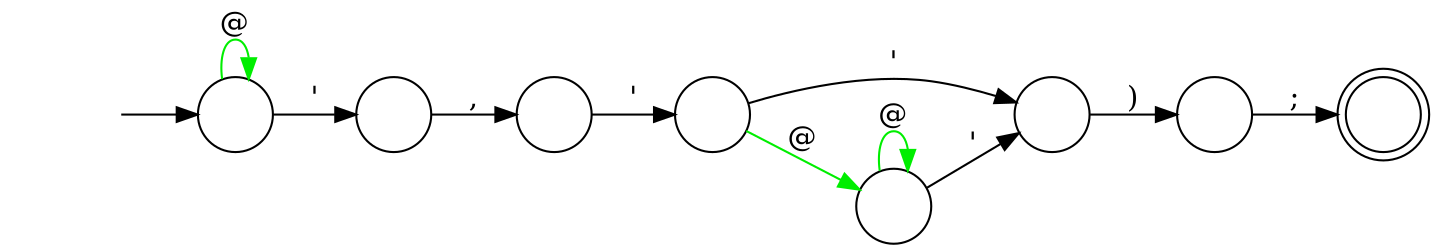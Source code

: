 digraph Automaton {
  rankdir = LR;
  0 [shape=circle,label=""];
  initial [shape=plaintext,label=""];
  initial -> 0
  0 -> 0 [label="@",color=green2]
  0 -> 7 [label="'"]
  1 [shape=circle,label=""];
  1 -> 5 [label=";"]
  2 [shape=circle,label=""];
  2 -> 1 [label=")"]
  3 [shape=circle,label=""];
  3 -> 3 [label="@",color=green2]
  3 -> 2 [label="'"]
  4 [shape=circle,label=""];
  4 -> 6 [label="'"]
  5 [shape=doublecircle,label=""];
  6 [shape=circle,label=""];
  6 -> 3 [label="@",color=green2]
  6 -> 2 [label="'"]
  7 [shape=circle,label=""];
  7 -> 4 [label=","]
}

